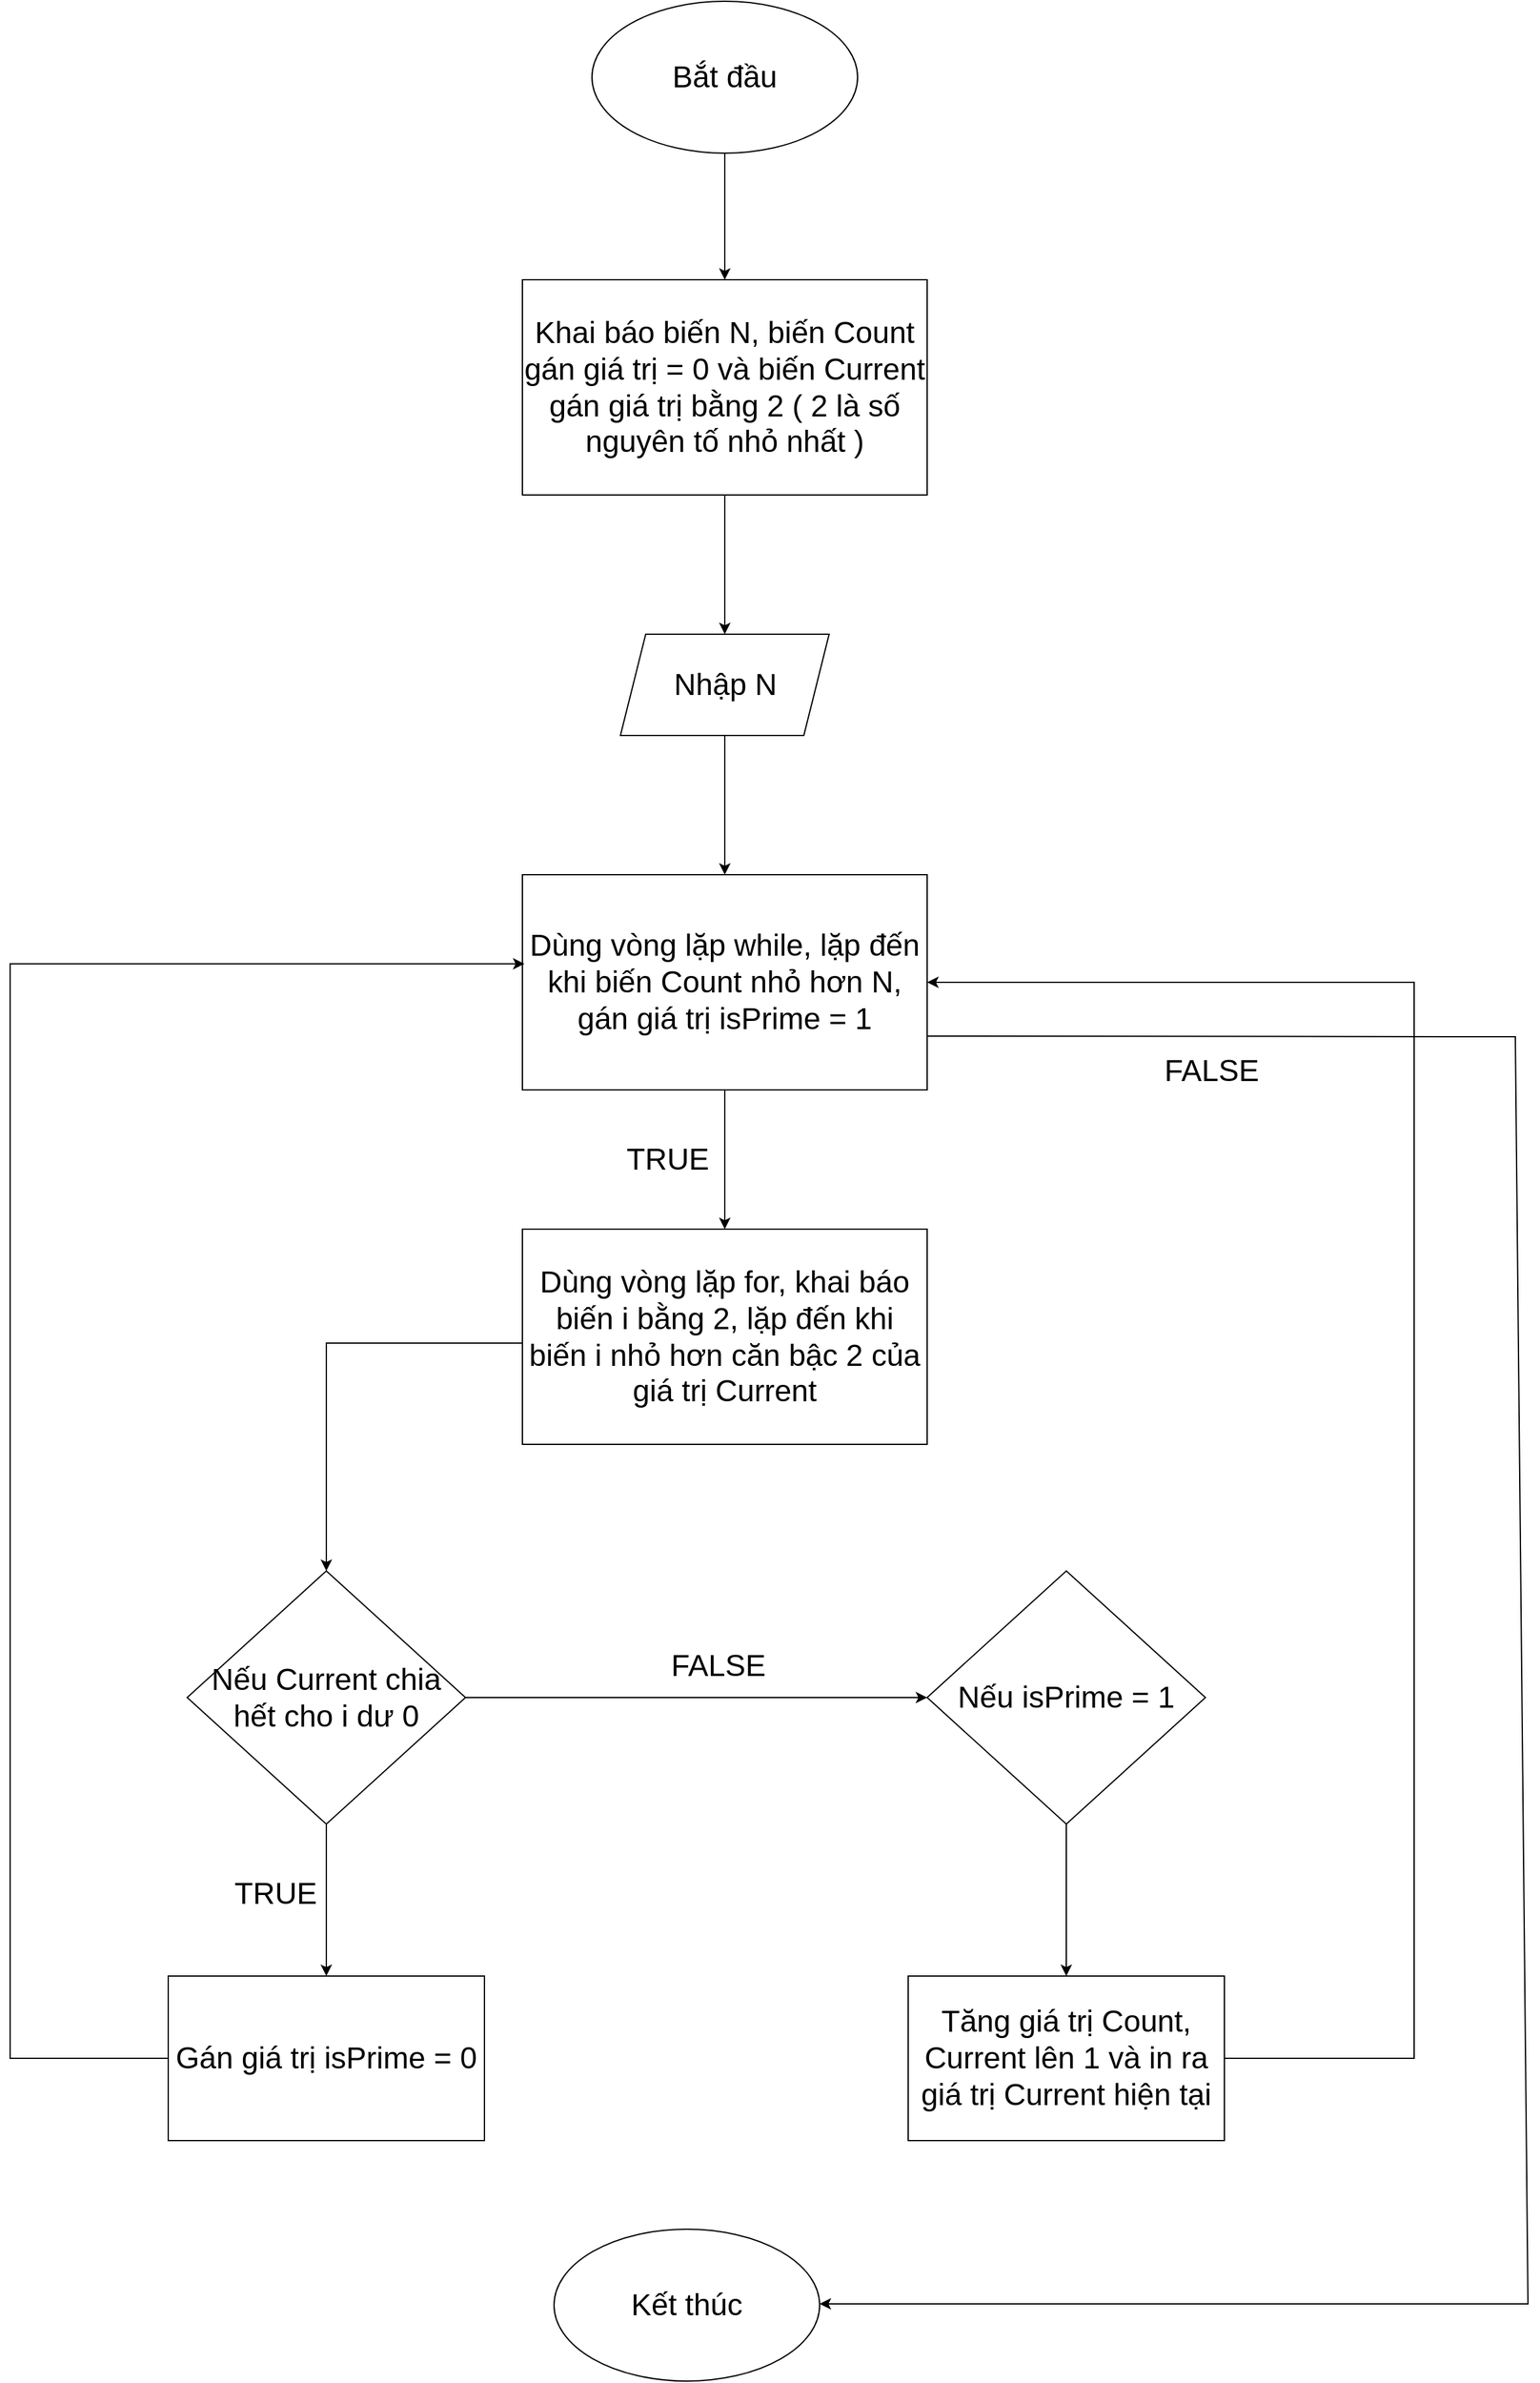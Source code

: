 <mxfile version="24.7.17">
  <diagram name="Page-1" id="yPp5Pzeu_3k24b3OeVgP">
    <mxGraphModel dx="2390" dy="1393" grid="1" gridSize="10" guides="1" tooltips="1" connect="1" arrows="1" fold="1" page="1" pageScale="1" pageWidth="3300" pageHeight="4681" math="0" shadow="0">
      <root>
        <mxCell id="0" />
        <mxCell id="1" parent="0" />
        <mxCell id="wnklTN74sxI3t_YJX4by-5" value="" style="edgeStyle=orthogonalEdgeStyle;rounded=0;orthogonalLoop=1;jettySize=auto;html=1;" edge="1" parent="1" source="wnklTN74sxI3t_YJX4by-1" target="wnklTN74sxI3t_YJX4by-3">
          <mxGeometry relative="1" as="geometry" />
        </mxCell>
        <mxCell id="wnklTN74sxI3t_YJX4by-1" value="&lt;font style=&quot;font-size: 24px;&quot;&gt;Bắt đầu&lt;/font&gt;" style="ellipse;whiteSpace=wrap;html=1;" vertex="1" parent="1">
          <mxGeometry x="630" y="50" width="210" height="120" as="geometry" />
        </mxCell>
        <mxCell id="wnklTN74sxI3t_YJX4by-6" value="" style="edgeStyle=orthogonalEdgeStyle;rounded=0;orthogonalLoop=1;jettySize=auto;html=1;" edge="1" parent="1" source="wnklTN74sxI3t_YJX4by-3" target="wnklTN74sxI3t_YJX4by-4">
          <mxGeometry relative="1" as="geometry" />
        </mxCell>
        <mxCell id="wnklTN74sxI3t_YJX4by-3" value="&lt;font style=&quot;font-size: 24px;&quot;&gt;Khai báo biến N, biến Count gán giá trị = 0 và biến Current gán giá trị bằng 2 ( 2 là số nguyên tố nhỏ nhất )&lt;/font&gt;" style="rounded=0;whiteSpace=wrap;html=1;" vertex="1" parent="1">
          <mxGeometry x="575" y="270" width="320" height="170" as="geometry" />
        </mxCell>
        <mxCell id="wnklTN74sxI3t_YJX4by-8" value="" style="edgeStyle=orthogonalEdgeStyle;rounded=0;orthogonalLoop=1;jettySize=auto;html=1;" edge="1" parent="1" source="wnklTN74sxI3t_YJX4by-4" target="wnklTN74sxI3t_YJX4by-7">
          <mxGeometry relative="1" as="geometry" />
        </mxCell>
        <mxCell id="wnklTN74sxI3t_YJX4by-4" value="&lt;font style=&quot;font-size: 24px;&quot;&gt;Nhập N&lt;/font&gt;" style="shape=parallelogram;perimeter=parallelogramPerimeter;whiteSpace=wrap;html=1;fixedSize=1;" vertex="1" parent="1">
          <mxGeometry x="652.5" y="550" width="165" height="80" as="geometry" />
        </mxCell>
        <mxCell id="wnklTN74sxI3t_YJX4by-10" value="" style="edgeStyle=orthogonalEdgeStyle;rounded=0;orthogonalLoop=1;jettySize=auto;html=1;" edge="1" parent="1" source="wnklTN74sxI3t_YJX4by-7" target="wnklTN74sxI3t_YJX4by-9">
          <mxGeometry relative="1" as="geometry" />
        </mxCell>
        <mxCell id="wnklTN74sxI3t_YJX4by-7" value="&lt;font style=&quot;font-size: 24px;&quot;&gt;Dùng vòng lặp while, lặp đến khi biến Count nhỏ hơn N, gán giá trị isPrime = 1&lt;/font&gt;" style="rounded=0;whiteSpace=wrap;html=1;" vertex="1" parent="1">
          <mxGeometry x="575" y="740" width="320" height="170" as="geometry" />
        </mxCell>
        <mxCell id="wnklTN74sxI3t_YJX4by-13" style="edgeStyle=orthogonalEdgeStyle;rounded=0;orthogonalLoop=1;jettySize=auto;html=1;exitX=0;exitY=1;exitDx=0;exitDy=0;" edge="1" parent="1" source="wnklTN74sxI3t_YJX4by-9" target="wnklTN74sxI3t_YJX4by-11">
          <mxGeometry relative="1" as="geometry">
            <Array as="points">
              <mxPoint x="575" y="1110" />
              <mxPoint x="420" y="1110" />
            </Array>
          </mxGeometry>
        </mxCell>
        <mxCell id="wnklTN74sxI3t_YJX4by-9" value="&lt;font style=&quot;font-size: 24px;&quot;&gt;Dùng vòng lặp for, khai báo biến i bằng 2, lặp đến khi biến i nhỏ hơn căn bậc 2 của giá trị Current&lt;/font&gt;" style="rounded=0;whiteSpace=wrap;html=1;" vertex="1" parent="1">
          <mxGeometry x="575" y="1020" width="320" height="170" as="geometry" />
        </mxCell>
        <mxCell id="wnklTN74sxI3t_YJX4by-14" style="edgeStyle=orthogonalEdgeStyle;rounded=0;orthogonalLoop=1;jettySize=auto;html=1;entryX=0.5;entryY=0;entryDx=0;entryDy=0;" edge="1" parent="1" source="wnklTN74sxI3t_YJX4by-11" target="wnklTN74sxI3t_YJX4by-12">
          <mxGeometry relative="1" as="geometry" />
        </mxCell>
        <mxCell id="wnklTN74sxI3t_YJX4by-25" style="edgeStyle=orthogonalEdgeStyle;rounded=0;orthogonalLoop=1;jettySize=auto;html=1;exitX=1;exitY=0.5;exitDx=0;exitDy=0;entryX=0;entryY=0.5;entryDx=0;entryDy=0;" edge="1" parent="1" source="wnklTN74sxI3t_YJX4by-11" target="wnklTN74sxI3t_YJX4by-16">
          <mxGeometry relative="1" as="geometry">
            <mxPoint x="890" y="1390.333" as="targetPoint" />
          </mxGeometry>
        </mxCell>
        <mxCell id="wnklTN74sxI3t_YJX4by-11" value="&lt;font style=&quot;font-size: 24px;&quot;&gt;Nếu Current chia hết cho i dư 0&lt;/font&gt;" style="rhombus;whiteSpace=wrap;html=1;" vertex="1" parent="1">
          <mxGeometry x="310" y="1290" width="220" height="200" as="geometry" />
        </mxCell>
        <mxCell id="wnklTN74sxI3t_YJX4by-12" value="&lt;font style=&quot;font-size: 24px;&quot;&gt;Gán giá trị isPrime = 0&lt;/font&gt;" style="rounded=0;whiteSpace=wrap;html=1;" vertex="1" parent="1">
          <mxGeometry x="295" y="1610" width="250" height="130" as="geometry" />
        </mxCell>
        <mxCell id="wnklTN74sxI3t_YJX4by-19" style="edgeStyle=orthogonalEdgeStyle;rounded=0;orthogonalLoop=1;jettySize=auto;html=1;entryX=0.5;entryY=0;entryDx=0;entryDy=0;" edge="1" parent="1" source="wnklTN74sxI3t_YJX4by-16" target="wnklTN74sxI3t_YJX4by-17">
          <mxGeometry relative="1" as="geometry" />
        </mxCell>
        <mxCell id="wnklTN74sxI3t_YJX4by-16" value="&lt;font style=&quot;font-size: 24px;&quot;&gt;Nếu isPrime = 1&lt;/font&gt;" style="rhombus;whiteSpace=wrap;html=1;" vertex="1" parent="1">
          <mxGeometry x="895" y="1290" width="220" height="200" as="geometry" />
        </mxCell>
        <mxCell id="wnklTN74sxI3t_YJX4by-30" style="edgeStyle=orthogonalEdgeStyle;rounded=0;orthogonalLoop=1;jettySize=auto;html=1;entryX=1;entryY=0.5;entryDx=0;entryDy=0;" edge="1" parent="1" source="wnklTN74sxI3t_YJX4by-17" target="wnklTN74sxI3t_YJX4by-7">
          <mxGeometry relative="1" as="geometry">
            <Array as="points">
              <mxPoint x="1280" y="1675" />
              <mxPoint x="1280" y="825" />
            </Array>
          </mxGeometry>
        </mxCell>
        <mxCell id="wnklTN74sxI3t_YJX4by-17" value="&lt;font style=&quot;font-size: 24px;&quot;&gt;Tăng giá trị Count, Current lên 1 và in ra giá trị Current hiện tại&lt;/font&gt;" style="rounded=0;whiteSpace=wrap;html=1;" vertex="1" parent="1">
          <mxGeometry x="880" y="1610" width="250" height="130" as="geometry" />
        </mxCell>
        <mxCell id="wnklTN74sxI3t_YJX4by-22" value="&lt;font style=&quot;font-size: 24px;&quot;&gt;Kết thúc&lt;/font&gt;" style="ellipse;whiteSpace=wrap;html=1;" vertex="1" parent="1">
          <mxGeometry x="600" y="1810" width="210" height="120" as="geometry" />
        </mxCell>
        <mxCell id="wnklTN74sxI3t_YJX4by-27" style="edgeStyle=orthogonalEdgeStyle;rounded=0;orthogonalLoop=1;jettySize=auto;html=1;entryX=0.005;entryY=0.414;entryDx=0;entryDy=0;entryPerimeter=0;" edge="1" parent="1" source="wnklTN74sxI3t_YJX4by-12" target="wnklTN74sxI3t_YJX4by-7">
          <mxGeometry relative="1" as="geometry">
            <Array as="points">
              <mxPoint x="170" y="1675" />
              <mxPoint x="170" y="810" />
            </Array>
          </mxGeometry>
        </mxCell>
        <mxCell id="wnklTN74sxI3t_YJX4by-28" value="&lt;font style=&quot;font-size: 24px;&quot;&gt;TRUE&lt;/font&gt;" style="text;html=1;align=center;verticalAlign=middle;whiteSpace=wrap;rounded=0;" vertex="1" parent="1">
          <mxGeometry x="350" y="1530" width="60" height="30" as="geometry" />
        </mxCell>
        <mxCell id="wnklTN74sxI3t_YJX4by-29" value="&lt;font style=&quot;font-size: 24px;&quot;&gt;FALSE&lt;/font&gt;" style="text;html=1;align=center;verticalAlign=middle;whiteSpace=wrap;rounded=0;" vertex="1" parent="1">
          <mxGeometry x="700" y="1350" width="60" height="30" as="geometry" />
        </mxCell>
        <mxCell id="wnklTN74sxI3t_YJX4by-31" value="" style="endArrow=classic;html=1;rounded=0;exitX=1;exitY=0.75;exitDx=0;exitDy=0;" edge="1" parent="1" source="wnklTN74sxI3t_YJX4by-7">
          <mxGeometry width="50" height="50" relative="1" as="geometry">
            <mxPoint x="570" y="921" as="sourcePoint" />
            <mxPoint x="810" y="1869" as="targetPoint" />
            <Array as="points">
              <mxPoint x="1360" y="868" />
              <mxPoint x="1370" y="1869" />
            </Array>
          </mxGeometry>
        </mxCell>
        <mxCell id="wnklTN74sxI3t_YJX4by-32" value="&lt;font style=&quot;font-size: 24px;&quot;&gt;FALSE&lt;/font&gt;" style="text;html=1;align=center;verticalAlign=middle;whiteSpace=wrap;rounded=0;" vertex="1" parent="1">
          <mxGeometry x="1090" y="880" width="60" height="30" as="geometry" />
        </mxCell>
        <mxCell id="wnklTN74sxI3t_YJX4by-35" value="&lt;font style=&quot;font-size: 24px;&quot;&gt;TRUE&lt;/font&gt;" style="text;html=1;align=center;verticalAlign=middle;whiteSpace=wrap;rounded=0;" vertex="1" parent="1">
          <mxGeometry x="660" y="950" width="60" height="30" as="geometry" />
        </mxCell>
      </root>
    </mxGraphModel>
  </diagram>
</mxfile>
